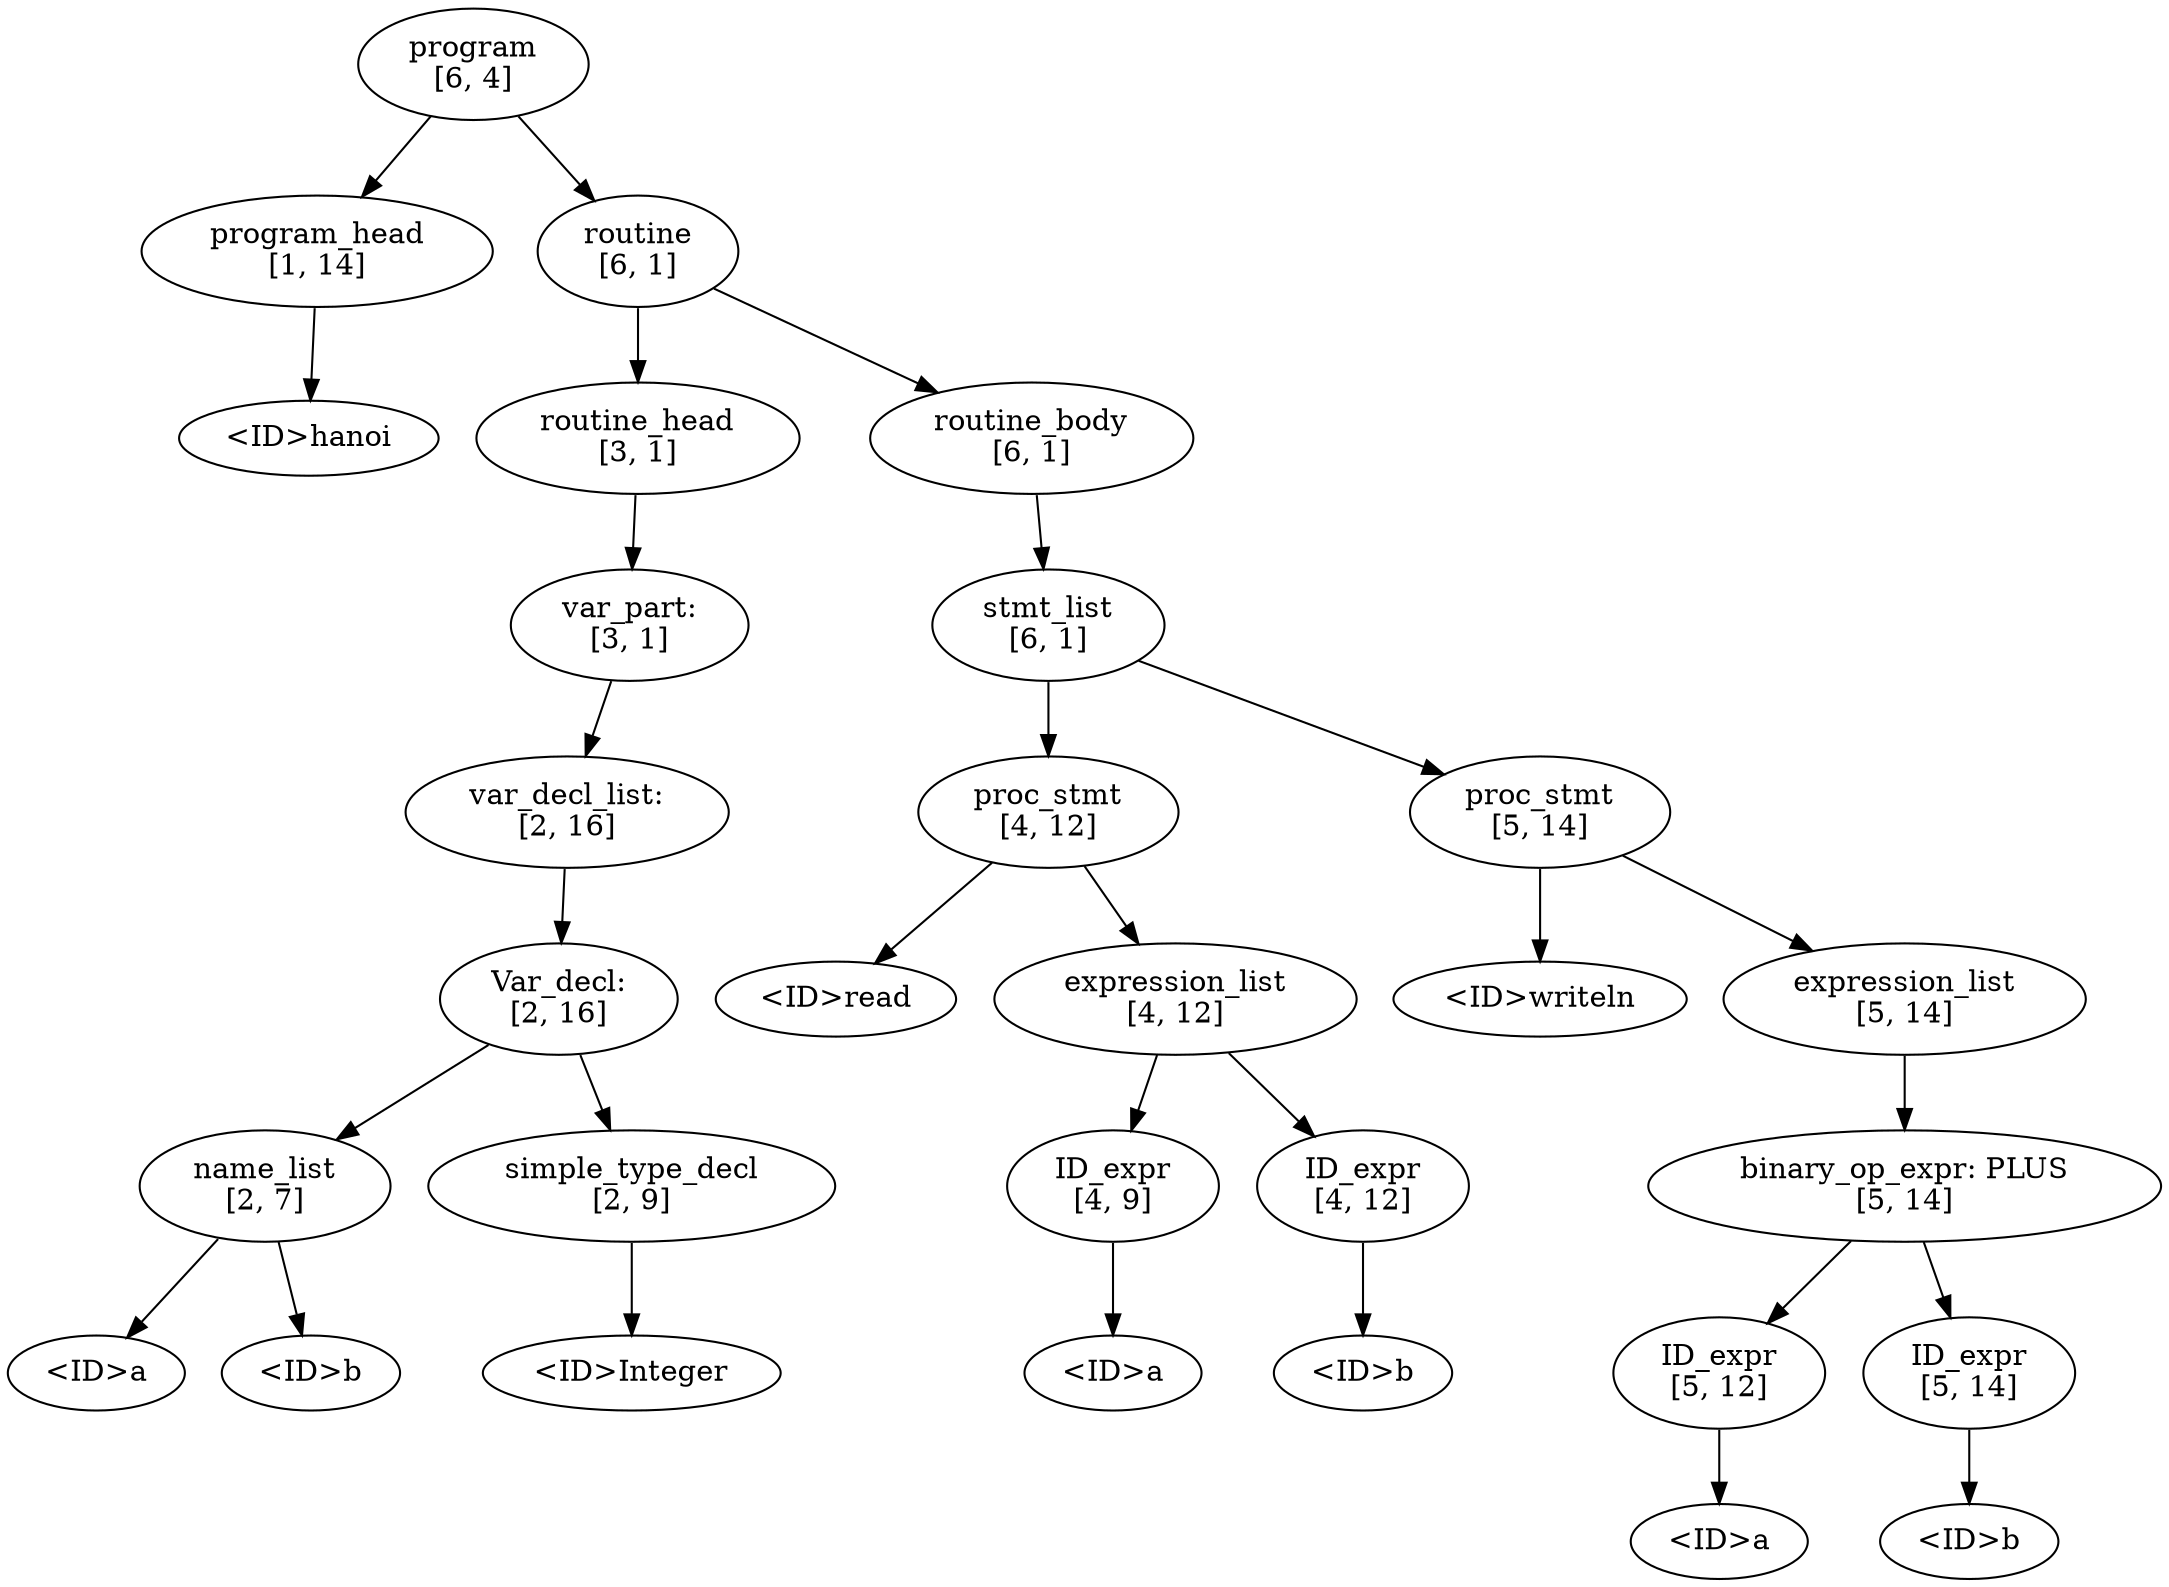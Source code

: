 digraph g {
	node_0->node_1;
	node_1->node_2;
	node_0->node_3;
	node_3->node_4;
	node_4->node_5;
	node_5->node_6;
	node_6->node_7;
	node_7->node_8;
	node_8->node_9;
	node_8->node_10;
	node_7->node_11;
	node_11->node_12;
	node_3->node_13;
	node_13->node_14;
	node_14->node_15;
	node_15->node_16;
	node_15->node_17;
	node_17->node_18;
	node_18->node_19;
	node_17->node_20;
	node_20->node_21;
	node_14->node_22;
	node_22->node_23;
	node_22->node_24;
	node_24->node_25;
	node_25->node_26;
	node_26->node_27;
	node_25->node_28;
	node_28->node_29;
	node_0[label="program\n[6, 4]"];
	node_1[label="program_head\n[1, 14]"];
	node_2[label="<ID>hanoi"];
	node_3[label="routine\n[6, 1]"];
	node_4[label="routine_head\n[3, 1]"];
	node_5[label="var_part:\n[3, 1]"];
	node_6[label="var_decl_list:\n[2, 16]"];
	node_7[label="Var_decl:\n[2, 16]"];
	node_8[label="name_list\n[2, 7]"];
	node_9[label="<ID>a"];
	node_10[label="<ID>b"];
	node_11[label="simple_type_decl\n[2, 9]"];
	node_12[label="<ID>Integer"];
	node_13[label="routine_body\n[6, 1]"];
	node_14[label="stmt_list\n[6, 1]"];
	node_15[label="proc_stmt\n[4, 12]"];
	node_16[label="<ID>read"];
	node_17[label="expression_list\n[4, 12]"];
	node_18[label="ID_expr\n[4, 9]"];
	node_19[label="<ID>a"];
	node_20[label="ID_expr\n[4, 12]"];
	node_21[label="<ID>b"];
	node_22[label="proc_stmt\n[5, 14]"];
	node_23[label="<ID>writeln"];
	node_24[label="expression_list\n[5, 14]"];
	node_25[label="binary_op_expr: PLUS\n[5, 14]"];
	node_26[label="ID_expr\n[5, 12]"];
	node_27[label="<ID>a"];
	node_28[label="ID_expr\n[5, 14]"];
	node_29[label="<ID>b"];
}
